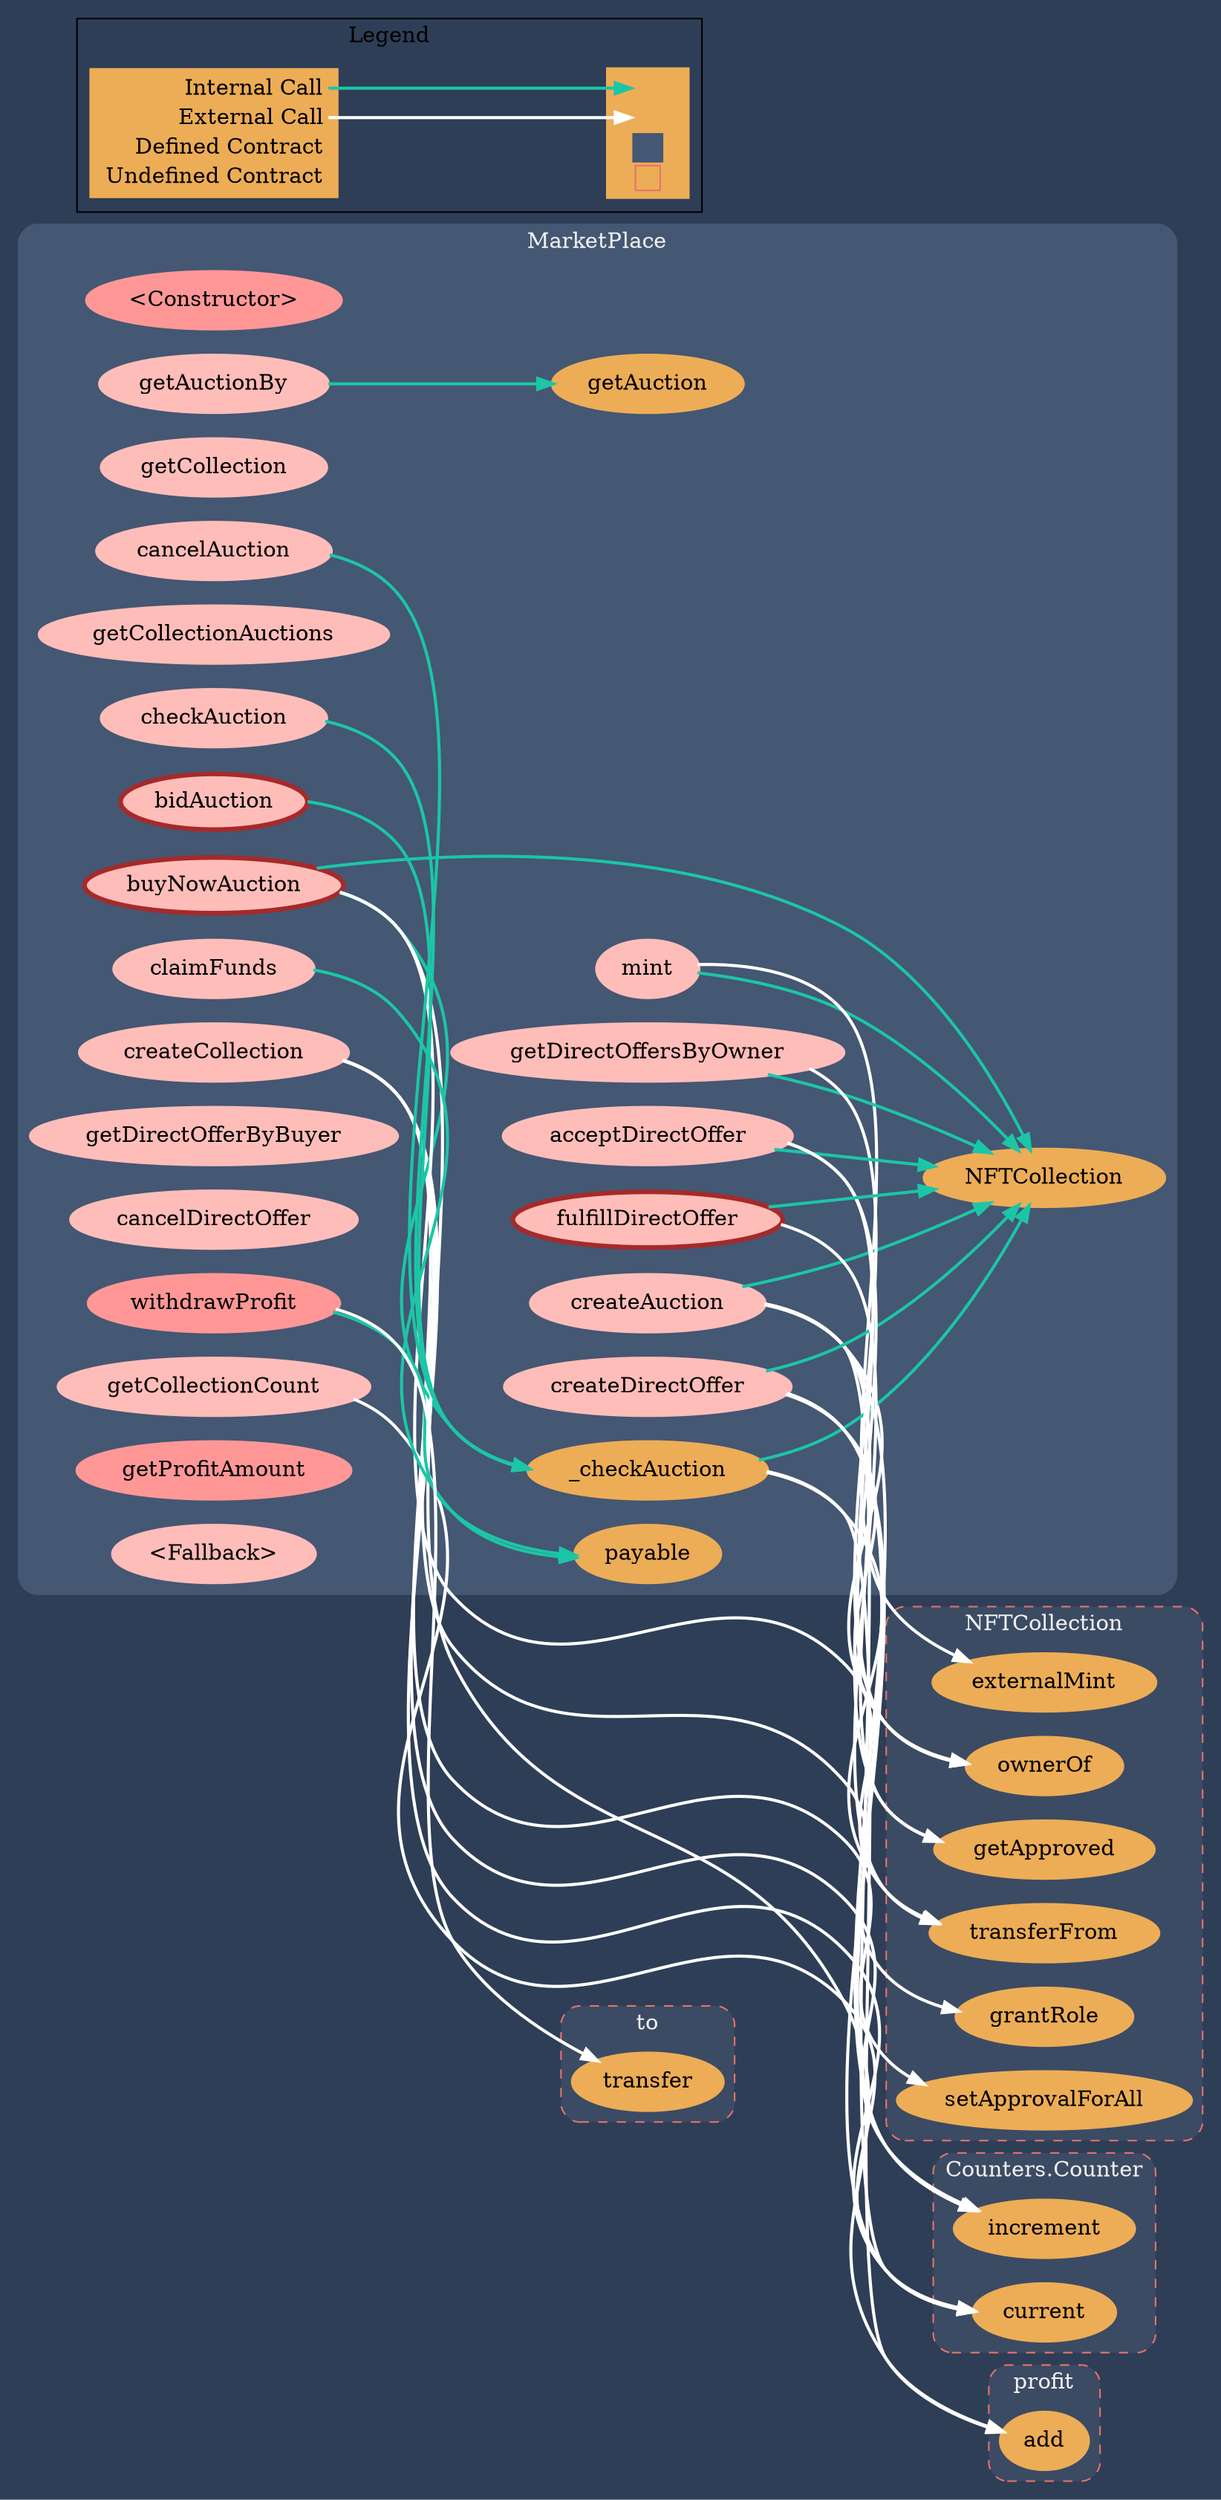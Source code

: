 digraph G {
  graph [ ratio = "auto", page = "100", compound =true, bgcolor = "#2e3e56" ];
  node [ style = "filled", fillcolor = "#edad56", color = "#edad56", penwidth =3 ];
  edge [ color = "#fcfcfc", penwidth =2, fontname = "helvetica Neue Ultra Light" ];
subgraph "clusterMarketPlace" {
  graph [ label = "MarketPlace", color = "#445773", fontcolor = "#f0f0f0", style = "rounded", bgcolor = "#445773" ];
  "MarketPlace.<Constructor>" [ label = "<Constructor>", color = "#FF9797", fillcolor = "#FF9797" ];
  "MarketPlace.mint" [ label = "mint", color = "#ffbdb9", fillcolor = "#ffbdb9" ];
  "MarketPlace.createCollection" [ label = "createCollection", color = "#ffbdb9", fillcolor = "#ffbdb9" ];
  "MarketPlace.getCollection" [ label = "getCollection", color = "#ffbdb9", fillcolor = "#ffbdb9" ];
  "MarketPlace.getCollectionCount" [ label = "getCollectionCount", color = "#ffbdb9", fillcolor = "#ffbdb9" ];
  "MarketPlace.createAuction" [ label = "createAuction", color = "#ffbdb9", fillcolor = "#ffbdb9" ];
  "MarketPlace.getCollectionAuctions" [ label = "getCollectionAuctions", color = "#ffbdb9", fillcolor = "#ffbdb9" ];
  "MarketPlace.getAuction" [ label = "getAuction" ];
  "MarketPlace.getAuctionBy" [ label = "getAuctionBy", color = "#ffbdb9", fillcolor = "#ffbdb9" ];
  "MarketPlace.buyNowAuction" [ label = "buyNowAuction", color = "brown", fillcolor = "#ffbdb9" ];
  "MarketPlace.cancelAuction" [ label = "cancelAuction", color = "#ffbdb9", fillcolor = "#ffbdb9" ];
  "MarketPlace.checkAuction" [ label = "checkAuction", color = "#ffbdb9", fillcolor = "#ffbdb9" ];
  "MarketPlace.bidAuction" [ label = "bidAuction", color = "brown", fillcolor = "#ffbdb9" ];
  "MarketPlace._checkAuction" [ label = "_checkAuction" ];
  "MarketPlace.createDirectOffer" [ label = "createDirectOffer", color = "#ffbdb9", fillcolor = "#ffbdb9" ];
  "MarketPlace.getDirectOffersByOwner" [ label = "getDirectOffersByOwner", color = "#ffbdb9", fillcolor = "#ffbdb9" ];
  "MarketPlace.getDirectOfferByBuyer" [ label = "getDirectOfferByBuyer", color = "#ffbdb9", fillcolor = "#ffbdb9" ];
  "MarketPlace.cancelDirectOffer" [ label = "cancelDirectOffer", color = "#ffbdb9", fillcolor = "#ffbdb9" ];
  "MarketPlace.acceptDirectOffer" [ label = "acceptDirectOffer", color = "#ffbdb9", fillcolor = "#ffbdb9" ];
  "MarketPlace.fulfillDirectOffer" [ label = "fulfillDirectOffer", color = "brown", fillcolor = "#ffbdb9" ];
  "MarketPlace.claimFunds" [ label = "claimFunds", color = "#ffbdb9", fillcolor = "#ffbdb9" ];
  "MarketPlace.withdrawProfit" [ label = "withdrawProfit", color = "#FF9797", fillcolor = "#FF9797" ];
  "MarketPlace.getProfitAmount" [ label = "getProfitAmount", color = "#FF9797", fillcolor = "#FF9797" ];
  "MarketPlace.<Fallback>" [ label = "<Fallback>", color = "#ffbdb9", fillcolor = "#ffbdb9" ];
  "MarketPlace.NFTCollection" [ label = "NFTCollection" ];
  "MarketPlace.payable" [ label = "payable" ];
}

subgraph "clusterNFTCollection" {
  graph [ label = "NFTCollection", color = "#e8726d", fontcolor = "#f0f0f0", style = "rounded,dashed", bgcolor = "#3b4b63" ];
  "NFTCollection.externalMint" [ label = "externalMint" ];
  "NFTCollection.grantRole" [ label = "grantRole" ];
  "NFTCollection.setApprovalForAll" [ label = "setApprovalForAll" ];
  "NFTCollection.ownerOf" [ label = "ownerOf" ];
  "NFTCollection.getApproved" [ label = "getApproved" ];
  "NFTCollection.transferFrom" [ label = "transferFrom" ];
}

subgraph "clusterCounters.Counter" {
  graph [ label = "Counters.Counter", color = "#e8726d", fontcolor = "#f0f0f0", style = "rounded,dashed", bgcolor = "#3b4b63" ];
  "Counters.Counter.increment" [ label = "increment" ];
  "Counters.Counter.current" [ label = "current" ];
}

subgraph "clusterprofit" {
  graph [ label = "profit", color = "#e8726d", fontcolor = "#f0f0f0", style = "rounded,dashed", bgcolor = "#3b4b63" ];
  "profit.add" [ label = "add" ];
}

subgraph "clusterto" {
  graph [ label = "to", color = "#e8726d", fontcolor = "#f0f0f0", style = "rounded,dashed", bgcolor = "#3b4b63" ];
  "to.transfer" [ label = "transfer" ];
}

  "MarketPlace.mint";
  "MarketPlace.NFTCollection";
  "NFTCollection.externalMint";
  "MarketPlace.createCollection";
  "NFTCollection.grantRole";
  "NFTCollection.setApprovalForAll";
  "Counters.Counter.increment";
  "Counters.Counter.current";
  "MarketPlace.getCollectionCount";
  "MarketPlace.createAuction";
  "NFTCollection.ownerOf";
  "NFTCollection.getApproved";
  "MarketPlace.getAuctionBy";
  "MarketPlace.getAuction";
  "MarketPlace.buyNowAuction";
  "MarketPlace._checkAuction";
  "NFTCollection.transferFrom";
  "profit.add";
  "MarketPlace.cancelAuction";
  "MarketPlace.checkAuction";
  "MarketPlace.bidAuction";
  "MarketPlace.createDirectOffer";
  "MarketPlace.getDirectOffersByOwner";
  "MarketPlace.acceptDirectOffer";
  "MarketPlace.fulfillDirectOffer";
  "MarketPlace.claimFunds";
  "MarketPlace.payable";
  "MarketPlace.withdrawProfit";
  "to.transfer";
  "MarketPlace.mint" -> "MarketPlace.NFTCollection" [ color = "#1bc6a6" ];
  "MarketPlace.mint" -> "NFTCollection.externalMint" [ color = "white" ];
  "MarketPlace.createCollection" -> "NFTCollection.grantRole" [ color = "white" ];
  "MarketPlace.createCollection" -> "NFTCollection.setApprovalForAll" [ color = "white" ];
  "MarketPlace.createCollection" -> "Counters.Counter.increment" [ color = "white" ];
  "MarketPlace.createCollection" -> "Counters.Counter.current" [ color = "white" ];
  "MarketPlace.getCollectionCount" -> "Counters.Counter.current" [ color = "white" ];
  "MarketPlace.createAuction" -> "MarketPlace.NFTCollection" [ color = "#1bc6a6" ];
  "MarketPlace.createAuction" -> "NFTCollection.ownerOf" [ color = "white" ];
  "MarketPlace.createAuction" -> "NFTCollection.getApproved" [ color = "white" ];
  "MarketPlace.createAuction" -> "Counters.Counter.increment" [ color = "white" ];
  "MarketPlace.createAuction" -> "Counters.Counter.current" [ color = "white" ];
  "MarketPlace.getAuctionBy" -> "MarketPlace.getAuction" [ color = "#1bc6a6" ];
  "MarketPlace.buyNowAuction" -> "MarketPlace._checkAuction" [ color = "#1bc6a6" ];
  "MarketPlace.buyNowAuction" -> "MarketPlace.NFTCollection" [ color = "#1bc6a6" ];
  "MarketPlace.buyNowAuction" -> "NFTCollection.transferFrom" [ color = "white" ];
  "MarketPlace.buyNowAuction" -> "profit.add" [ color = "white" ];
  "MarketPlace.cancelAuction" -> "MarketPlace._checkAuction" [ color = "#1bc6a6" ];
  "MarketPlace.checkAuction" -> "MarketPlace._checkAuction" [ color = "#1bc6a6" ];
  "MarketPlace.bidAuction" -> "MarketPlace._checkAuction" [ color = "#1bc6a6" ];
  "MarketPlace._checkAuction" -> "MarketPlace.NFTCollection" [ color = "#1bc6a6" ];
  "MarketPlace._checkAuction" -> "profit.add" [ color = "white" ];
  "MarketPlace._checkAuction" -> "NFTCollection.transferFrom" [ color = "white" ];
  "MarketPlace.createDirectOffer" -> "MarketPlace.NFTCollection" [ color = "#1bc6a6" ];
  "MarketPlace.createDirectOffer" -> "NFTCollection.ownerOf" [ color = "white" ];
  "MarketPlace.createDirectOffer" -> "Counters.Counter.increment" [ color = "white" ];
  "MarketPlace.createDirectOffer" -> "Counters.Counter.current" [ color = "white" ];
  "MarketPlace.getDirectOffersByOwner" -> "MarketPlace.NFTCollection" [ color = "#1bc6a6" ];
  "MarketPlace.getDirectOffersByOwner" -> "NFTCollection.ownerOf" [ color = "white" ];
  "MarketPlace.acceptDirectOffer" -> "MarketPlace.NFTCollection" [ color = "#1bc6a6" ];
  "MarketPlace.acceptDirectOffer" -> "NFTCollection.ownerOf" [ color = "white" ];
  "MarketPlace.acceptDirectOffer" -> "NFTCollection.getApproved" [ color = "white" ];
  "MarketPlace.fulfillDirectOffer" -> "MarketPlace.NFTCollection" [ color = "#1bc6a6" ];
  "MarketPlace.fulfillDirectOffer" -> "NFTCollection.transferFrom" [ color = "white" ];
  "MarketPlace.claimFunds" -> "MarketPlace.payable" [ color = "#1bc6a6" ];
  "MarketPlace.withdrawProfit" -> "MarketPlace.payable" [ color = "#1bc6a6" ];
  "MarketPlace.withdrawProfit" -> "to.transfer" [ color = "white" ];


rankdir=LR
node [shape=plaintext]
subgraph cluster_01 { 
label = "Legend";
key [label=<<table border="0" cellpadding="2" cellspacing="0" cellborder="0">
  <tr><td align="right" port="i1">Internal Call</td></tr>
  <tr><td align="right" port="i2">External Call</td></tr>
  <tr><td align="right" port="i3">Defined Contract</td></tr>
  <tr><td align="right" port="i4">Undefined Contract</td></tr>
  </table>>]
key2 [label=<<table border="0" cellpadding="2" cellspacing="0" cellborder="0">
  <tr><td port="i1">&nbsp;&nbsp;&nbsp;</td></tr>
  <tr><td port="i2">&nbsp;&nbsp;&nbsp;</td></tr>
  <tr><td port="i3" bgcolor="#445773">&nbsp;&nbsp;&nbsp;</td></tr>
  <tr><td port="i4">
    <table border="1" cellborder="0" cellspacing="0" cellpadding="7" color="#e8726d">
      <tr>
       <td></td>
      </tr>
     </table>
  </td></tr>
  </table>>]
key:i1:e -> key2:i1:w [color="#1bc6a6"]
key:i2:e -> key2:i2:w [color="white"]
}
}
